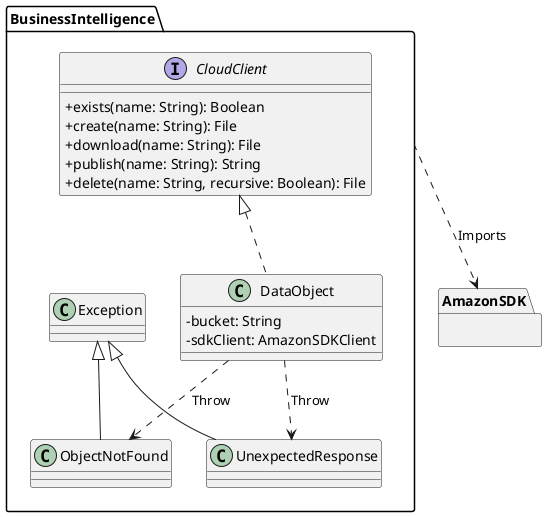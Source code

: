 @startuml DataObject
skinparam classAttributeIconSize 0
package BusinessIntelligence {
    interface CloudClient {
     +exists(name: String): Boolean
     +create(name: String): File
     +download(name: String): File
     +publish(name: String): String
     +delete(name: String, recursive: Boolean): File
    }

    class DataObject {
     -bucket: String
     -sdkClient: AmazonSDKClient
    }

    class Exception
    class ObjectNotFound
    class UnexpectedResponse

    CloudClient <|.. DataObject

    Exception <|-- ObjectNotFound
    Exception <|-- UnexpectedResponse

    DataObject ..> ObjectNotFound: Throw
    DataObject ..> UnexpectedResponse: Throw
}

package AmazonSDK {}

BusinessIntelligence ..> AmazonSDK: Imports

@enduml
